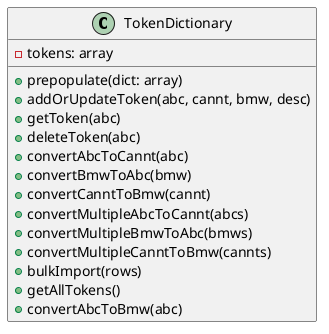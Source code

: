 <?php
/**
 * UML for TokenDictionary
 *
 * @startuml
 * class TokenDictionary {
 *   - tokens: array
 *   + prepopulate(dict: array)
 *   + addOrUpdateToken(abc, cannt, bmw, desc)
 *   + getToken(abc)
 *   + deleteToken(abc)
 *   + convertAbcToCannt(abc)
 *   + convertBmwToAbc(bmw)
 *   + convertCanntToBmw(cannt)
 *   + convertMultipleAbcToCannt(abcs)
 *   + convertMultipleBmwToAbc(bmws)
 *   + convertMultipleCanntToBmw(cannts)
 *   + bulkImport(rows)
 *   + getAllTokens()
 *   + convertAbcToBmw(abc)
 * }
 * @enduml
 */
